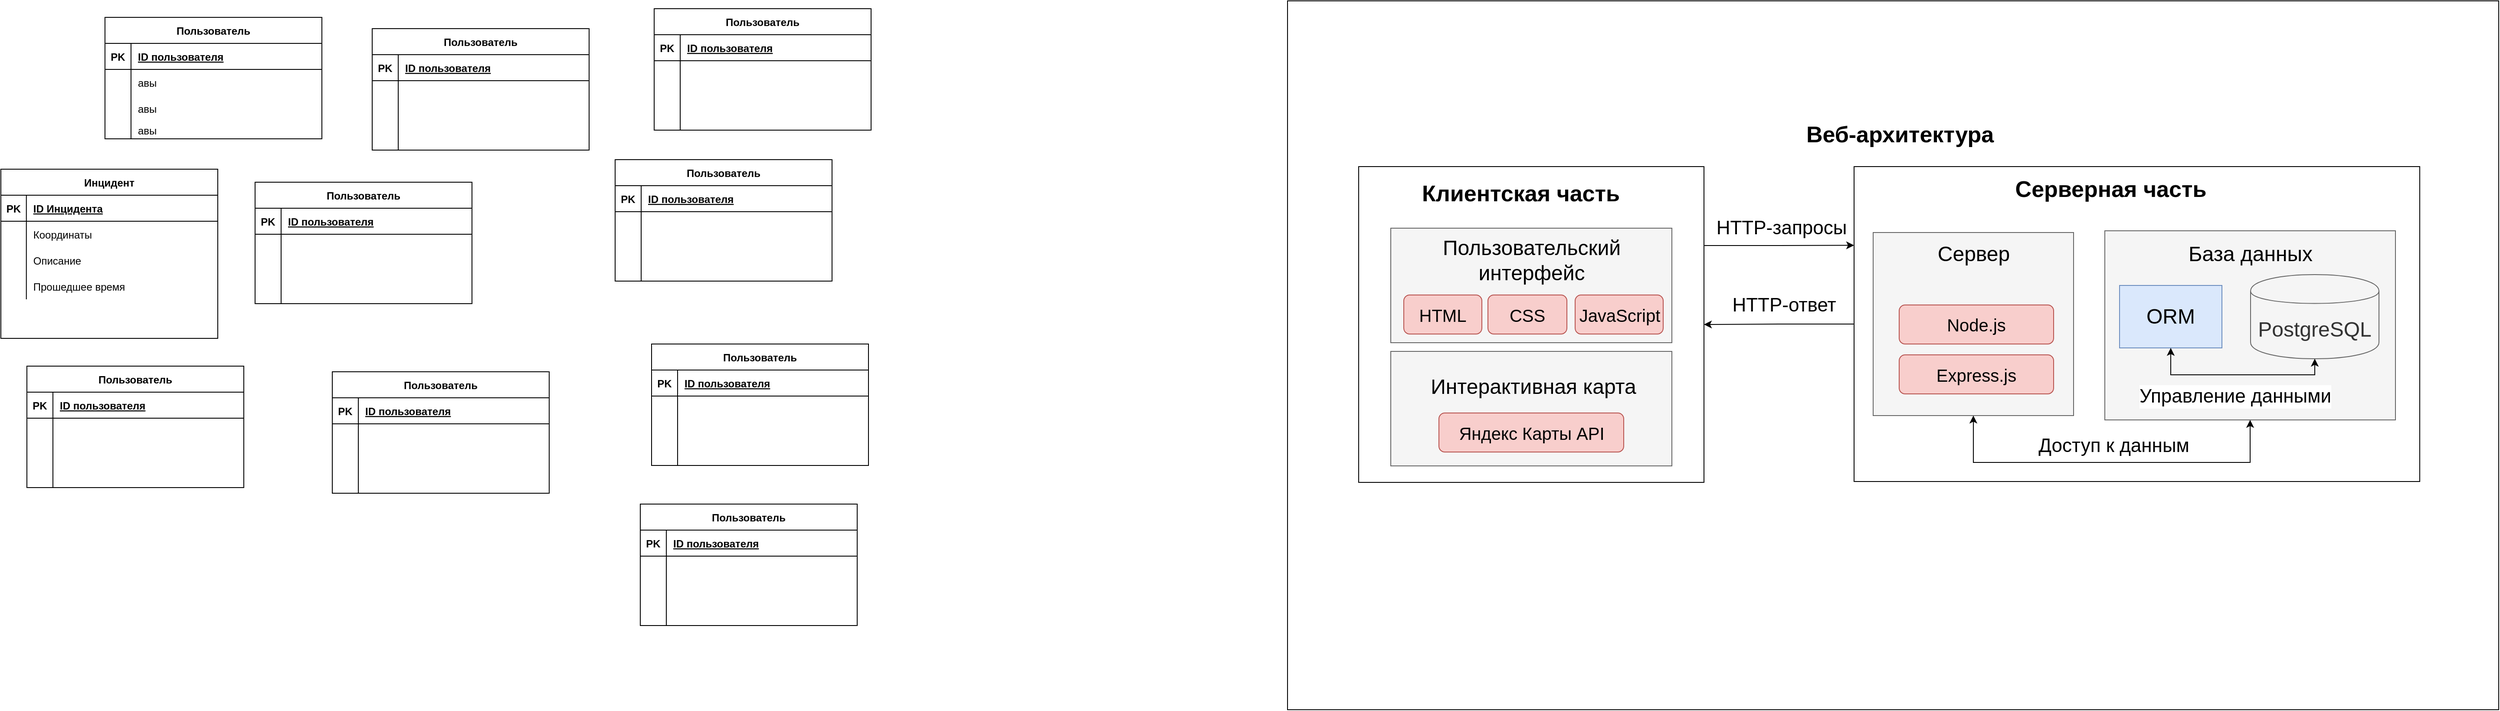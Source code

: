 <mxfile version="24.4.13" type="github">
  <diagram id="R2lEEEUBdFMjLlhIrx00" name="Page-1">
    <mxGraphModel dx="2047" dy="1102" grid="0" gridSize="10" guides="1" tooltips="1" connect="1" arrows="1" fold="1" page="0" pageScale="1" pageWidth="850" pageHeight="1100" math="0" shadow="0" extFonts="Permanent Marker^https://fonts.googleapis.com/css?family=Permanent+Marker">
      <root>
        <mxCell id="0" />
        <mxCell id="1" parent="0" />
        <mxCell id="alP96kUYFZO8rDHajEaq-7" value="" style="rounded=0;whiteSpace=wrap;html=1;" parent="1" vertex="1">
          <mxGeometry x="872" y="-54" width="1396" height="817" as="geometry" />
        </mxCell>
        <mxCell id="C-vyLk0tnHw3VtMMgP7b-23" value="Инцидент" style="shape=table;startSize=30;container=1;collapsible=1;childLayout=tableLayout;fixedRows=1;rowLines=0;fontStyle=1;align=center;resizeLast=1;" parent="1" vertex="1">
          <mxGeometry x="-611" y="140" width="250" height="195" as="geometry" />
        </mxCell>
        <mxCell id="C-vyLk0tnHw3VtMMgP7b-24" value="" style="shape=partialRectangle;collapsible=0;dropTarget=0;pointerEvents=0;fillColor=none;points=[[0,0.5],[1,0.5]];portConstraint=eastwest;top=0;left=0;right=0;bottom=1;" parent="C-vyLk0tnHw3VtMMgP7b-23" vertex="1">
          <mxGeometry y="30" width="250" height="30" as="geometry" />
        </mxCell>
        <mxCell id="C-vyLk0tnHw3VtMMgP7b-25" value="PK" style="shape=partialRectangle;overflow=hidden;connectable=0;fillColor=none;top=0;left=0;bottom=0;right=0;fontStyle=1;" parent="C-vyLk0tnHw3VtMMgP7b-24" vertex="1">
          <mxGeometry width="29.391" height="30" as="geometry">
            <mxRectangle width="29.391" height="30" as="alternateBounds" />
          </mxGeometry>
        </mxCell>
        <mxCell id="C-vyLk0tnHw3VtMMgP7b-26" value="ID Инцидента" style="shape=partialRectangle;overflow=hidden;connectable=0;fillColor=none;top=0;left=0;bottom=0;right=0;align=left;spacingLeft=6;fontStyle=5;" parent="C-vyLk0tnHw3VtMMgP7b-24" vertex="1">
          <mxGeometry x="29.391" width="220.609" height="30" as="geometry">
            <mxRectangle width="220.609" height="30" as="alternateBounds" />
          </mxGeometry>
        </mxCell>
        <mxCell id="C-vyLk0tnHw3VtMMgP7b-27" value="" style="shape=partialRectangle;collapsible=0;dropTarget=0;pointerEvents=0;fillColor=none;points=[[0,0.5],[1,0.5]];portConstraint=eastwest;top=0;left=0;right=0;bottom=0;" parent="C-vyLk0tnHw3VtMMgP7b-23" vertex="1">
          <mxGeometry y="60" width="250" height="30" as="geometry" />
        </mxCell>
        <mxCell id="C-vyLk0tnHw3VtMMgP7b-28" value="" style="shape=partialRectangle;overflow=hidden;connectable=0;fillColor=none;top=0;left=0;bottom=0;right=0;" parent="C-vyLk0tnHw3VtMMgP7b-27" vertex="1">
          <mxGeometry width="29.391" height="30" as="geometry">
            <mxRectangle width="29.391" height="30" as="alternateBounds" />
          </mxGeometry>
        </mxCell>
        <mxCell id="C-vyLk0tnHw3VtMMgP7b-29" value="Координаты" style="shape=partialRectangle;overflow=hidden;connectable=0;fillColor=none;top=0;left=0;bottom=0;right=0;align=left;spacingLeft=6;" parent="C-vyLk0tnHw3VtMMgP7b-27" vertex="1">
          <mxGeometry x="29.391" width="220.609" height="30" as="geometry">
            <mxRectangle width="220.609" height="30" as="alternateBounds" />
          </mxGeometry>
        </mxCell>
        <mxCell id="3NMLfeWgllVrvbRj8YYS-1" value="" style="shape=partialRectangle;collapsible=0;dropTarget=0;pointerEvents=0;fillColor=none;points=[[0,0.5],[1,0.5]];portConstraint=eastwest;top=0;left=0;right=0;bottom=0;" parent="C-vyLk0tnHw3VtMMgP7b-23" vertex="1">
          <mxGeometry y="90" width="250" height="30" as="geometry" />
        </mxCell>
        <mxCell id="3NMLfeWgllVrvbRj8YYS-2" value="" style="shape=partialRectangle;overflow=hidden;connectable=0;fillColor=none;top=0;left=0;bottom=0;right=0;" parent="3NMLfeWgllVrvbRj8YYS-1" vertex="1">
          <mxGeometry width="29.391" height="30" as="geometry">
            <mxRectangle width="29.391" height="30" as="alternateBounds" />
          </mxGeometry>
        </mxCell>
        <mxCell id="3NMLfeWgllVrvbRj8YYS-3" value="Описание" style="shape=partialRectangle;overflow=hidden;connectable=0;fillColor=none;top=0;left=0;bottom=0;right=0;align=left;spacingLeft=6;" parent="3NMLfeWgllVrvbRj8YYS-1" vertex="1">
          <mxGeometry x="29.391" width="220.609" height="30" as="geometry">
            <mxRectangle width="220.609" height="30" as="alternateBounds" />
          </mxGeometry>
        </mxCell>
        <mxCell id="3NMLfeWgllVrvbRj8YYS-4" value="" style="shape=partialRectangle;collapsible=0;dropTarget=0;pointerEvents=0;fillColor=none;points=[[0,0.5],[1,0.5]];portConstraint=eastwest;top=0;left=0;right=0;bottom=0;" parent="C-vyLk0tnHw3VtMMgP7b-23" vertex="1">
          <mxGeometry y="120" width="250" height="30" as="geometry" />
        </mxCell>
        <mxCell id="3NMLfeWgllVrvbRj8YYS-5" value="" style="shape=partialRectangle;overflow=hidden;connectable=0;fillColor=none;top=0;left=0;bottom=0;right=0;" parent="3NMLfeWgllVrvbRj8YYS-4" vertex="1">
          <mxGeometry width="29.391" height="30" as="geometry">
            <mxRectangle width="29.391" height="30" as="alternateBounds" />
          </mxGeometry>
        </mxCell>
        <mxCell id="3NMLfeWgllVrvbRj8YYS-6" value="Прошедшее время" style="shape=partialRectangle;overflow=hidden;connectable=0;fillColor=none;top=0;left=0;bottom=0;right=0;align=left;spacingLeft=6;" parent="3NMLfeWgllVrvbRj8YYS-4" vertex="1">
          <mxGeometry x="29.391" width="220.609" height="30" as="geometry">
            <mxRectangle width="220.609" height="30" as="alternateBounds" />
          </mxGeometry>
        </mxCell>
        <mxCell id="3NMLfeWgllVrvbRj8YYS-7" value="Пользователь" style="shape=table;startSize=30;container=1;collapsible=1;childLayout=tableLayout;fixedRows=1;rowLines=0;fontStyle=1;align=center;resizeLast=1;" parent="1" vertex="1">
          <mxGeometry x="-318" y="155" width="250" height="140" as="geometry">
            <mxRectangle x="-318" y="155" width="113" height="30" as="alternateBounds" />
          </mxGeometry>
        </mxCell>
        <mxCell id="3NMLfeWgllVrvbRj8YYS-8" value="" style="shape=partialRectangle;collapsible=0;dropTarget=0;pointerEvents=0;fillColor=none;points=[[0,0.5],[1,0.5]];portConstraint=eastwest;top=0;left=0;right=0;bottom=1;" parent="3NMLfeWgllVrvbRj8YYS-7" vertex="1">
          <mxGeometry y="30" width="250" height="30" as="geometry" />
        </mxCell>
        <mxCell id="3NMLfeWgllVrvbRj8YYS-9" value="PK" style="shape=partialRectangle;overflow=hidden;connectable=0;fillColor=none;top=0;left=0;bottom=0;right=0;fontStyle=1;" parent="3NMLfeWgllVrvbRj8YYS-8" vertex="1">
          <mxGeometry width="30" height="30" as="geometry">
            <mxRectangle width="30" height="30" as="alternateBounds" />
          </mxGeometry>
        </mxCell>
        <mxCell id="3NMLfeWgllVrvbRj8YYS-10" value="ID пользователя" style="shape=partialRectangle;overflow=hidden;connectable=0;fillColor=none;top=0;left=0;bottom=0;right=0;align=left;spacingLeft=6;fontStyle=5;" parent="3NMLfeWgllVrvbRj8YYS-8" vertex="1">
          <mxGeometry x="30" width="220" height="30" as="geometry">
            <mxRectangle width="220" height="30" as="alternateBounds" />
          </mxGeometry>
        </mxCell>
        <mxCell id="3NMLfeWgllVrvbRj8YYS-11" value="" style="shape=partialRectangle;collapsible=0;dropTarget=0;pointerEvents=0;fillColor=none;points=[[0,0.5],[1,0.5]];portConstraint=eastwest;top=0;left=0;right=0;bottom=0;" parent="3NMLfeWgllVrvbRj8YYS-7" vertex="1">
          <mxGeometry y="60" width="250" height="30" as="geometry" />
        </mxCell>
        <mxCell id="3NMLfeWgllVrvbRj8YYS-12" value="" style="shape=partialRectangle;overflow=hidden;connectable=0;fillColor=none;top=0;left=0;bottom=0;right=0;" parent="3NMLfeWgllVrvbRj8YYS-11" vertex="1">
          <mxGeometry width="30" height="30" as="geometry">
            <mxRectangle width="30" height="30" as="alternateBounds" />
          </mxGeometry>
        </mxCell>
        <mxCell id="3NMLfeWgllVrvbRj8YYS-13" value="" style="shape=partialRectangle;overflow=hidden;connectable=0;fillColor=none;top=0;left=0;bottom=0;right=0;align=left;spacingLeft=6;" parent="3NMLfeWgllVrvbRj8YYS-11" vertex="1">
          <mxGeometry x="30" width="220" height="30" as="geometry">
            <mxRectangle width="220" height="30" as="alternateBounds" />
          </mxGeometry>
        </mxCell>
        <mxCell id="3NMLfeWgllVrvbRj8YYS-14" value="" style="shape=partialRectangle;collapsible=0;dropTarget=0;pointerEvents=0;fillColor=none;points=[[0,0.5],[1,0.5]];portConstraint=eastwest;top=0;left=0;right=0;bottom=0;" parent="3NMLfeWgllVrvbRj8YYS-7" vertex="1">
          <mxGeometry y="90" width="250" height="30" as="geometry" />
        </mxCell>
        <mxCell id="3NMLfeWgllVrvbRj8YYS-15" value="" style="shape=partialRectangle;overflow=hidden;connectable=0;fillColor=none;top=0;left=0;bottom=0;right=0;" parent="3NMLfeWgllVrvbRj8YYS-14" vertex="1">
          <mxGeometry width="30" height="30" as="geometry">
            <mxRectangle width="30" height="30" as="alternateBounds" />
          </mxGeometry>
        </mxCell>
        <mxCell id="3NMLfeWgllVrvbRj8YYS-16" value="" style="shape=partialRectangle;overflow=hidden;connectable=0;fillColor=none;top=0;left=0;bottom=0;right=0;align=left;spacingLeft=6;" parent="3NMLfeWgllVrvbRj8YYS-14" vertex="1">
          <mxGeometry x="30" width="220" height="30" as="geometry">
            <mxRectangle width="220" height="30" as="alternateBounds" />
          </mxGeometry>
        </mxCell>
        <mxCell id="3NMLfeWgllVrvbRj8YYS-17" value="" style="shape=partialRectangle;collapsible=0;dropTarget=0;pointerEvents=0;fillColor=none;points=[[0,0.5],[1,0.5]];portConstraint=eastwest;top=0;left=0;right=0;bottom=0;" parent="3NMLfeWgllVrvbRj8YYS-7" vertex="1">
          <mxGeometry y="120" width="250" height="20" as="geometry" />
        </mxCell>
        <mxCell id="3NMLfeWgllVrvbRj8YYS-18" value="" style="shape=partialRectangle;overflow=hidden;connectable=0;fillColor=none;top=0;left=0;bottom=0;right=0;" parent="3NMLfeWgllVrvbRj8YYS-17" vertex="1">
          <mxGeometry width="30" height="20" as="geometry">
            <mxRectangle width="30" height="20" as="alternateBounds" />
          </mxGeometry>
        </mxCell>
        <mxCell id="3NMLfeWgllVrvbRj8YYS-19" value="" style="shape=partialRectangle;overflow=hidden;connectable=0;fillColor=none;top=0;left=0;bottom=0;right=0;align=left;spacingLeft=6;" parent="3NMLfeWgllVrvbRj8YYS-17" vertex="1">
          <mxGeometry x="30" width="220" height="20" as="geometry">
            <mxRectangle width="220" height="20" as="alternateBounds" />
          </mxGeometry>
        </mxCell>
        <mxCell id="alP96kUYFZO8rDHajEaq-1" value="" style="rounded=0;whiteSpace=wrap;html=1;" parent="1" vertex="1">
          <mxGeometry x="954" y="137" width="398" height="364" as="geometry" />
        </mxCell>
        <mxCell id="alP96kUYFZO8rDHajEaq-3" value="&lt;font style=&quot;font-size: 26px;&quot;&gt;&lt;b&gt;Клиентская часть&lt;/b&gt;&lt;/font&gt;" style="text;strokeColor=none;align=center;fillColor=none;html=1;verticalAlign=middle;whiteSpace=wrap;rounded=0;" parent="1" vertex="1">
          <mxGeometry x="957" y="148" width="368" height="39" as="geometry" />
        </mxCell>
        <mxCell id="alP96kUYFZO8rDHajEaq-4" value="" style="rounded=0;whiteSpace=wrap;html=1;" parent="1" vertex="1">
          <mxGeometry x="1525" y="137" width="652" height="363" as="geometry" />
        </mxCell>
        <mxCell id="alP96kUYFZO8rDHajEaq-5" value="&lt;font style=&quot;font-size: 26px;&quot;&gt;&lt;b&gt;Серверная часть&lt;/b&gt;&lt;/font&gt;" style="text;strokeColor=none;align=center;fillColor=none;html=1;verticalAlign=middle;whiteSpace=wrap;rounded=0;" parent="1" vertex="1">
          <mxGeometry x="1686.5" y="145" width="268" height="36" as="geometry" />
        </mxCell>
        <mxCell id="alP96kUYFZO8rDHajEaq-6" style="edgeStyle=orthogonalEdgeStyle;rounded=0;orthogonalLoop=1;jettySize=auto;html=1;exitX=0.5;exitY=1;exitDx=0;exitDy=0;" parent="1" source="alP96kUYFZO8rDHajEaq-5" target="alP96kUYFZO8rDHajEaq-5" edge="1">
          <mxGeometry relative="1" as="geometry" />
        </mxCell>
        <mxCell id="alP96kUYFZO8rDHajEaq-9" value="&lt;font style=&quot;font-size: 26px;&quot;&gt;&lt;b&gt;Веб-архитектура&lt;/b&gt;&lt;/font&gt;" style="text;strokeColor=none;align=center;fillColor=none;html=1;verticalAlign=middle;whiteSpace=wrap;rounded=0;" parent="1" vertex="1">
          <mxGeometry x="1436" y="85" width="284" height="30" as="geometry" />
        </mxCell>
        <mxCell id="alP96kUYFZO8rDHajEaq-10" value="" style="rounded=0;whiteSpace=wrap;html=1;fillColor=#f5f5f5;fontColor=#333333;strokeColor=#666666;" parent="1" vertex="1">
          <mxGeometry x="1547" y="213" width="231" height="211" as="geometry" />
        </mxCell>
        <mxCell id="alP96kUYFZO8rDHajEaq-14" value="" style="rounded=0;whiteSpace=wrap;html=1;fillColor=#f5f5f5;fontColor=#333333;strokeColor=#666666;" parent="1" vertex="1">
          <mxGeometry x="991" y="208" width="324" height="132" as="geometry" />
        </mxCell>
        <mxCell id="alP96kUYFZO8rDHajEaq-15" value="&lt;span style=&quot;font-size: 24px;&quot;&gt;Пользовательский интерфейс&lt;/span&gt;" style="text;strokeColor=none;align=center;fillColor=none;html=1;verticalAlign=middle;whiteSpace=wrap;rounded=0;" parent="1" vertex="1">
          <mxGeometry x="1011.5" y="215" width="283" height="59" as="geometry" />
        </mxCell>
        <mxCell id="alP96kUYFZO8rDHajEaq-20" value="" style="rounded=0;whiteSpace=wrap;html=1;fillColor=#f5f5f5;fontColor=#333333;strokeColor=#666666;" parent="1" vertex="1">
          <mxGeometry x="991" y="350" width="324" height="132" as="geometry" />
        </mxCell>
        <mxCell id="alP96kUYFZO8rDHajEaq-22" value="&lt;span style=&quot;font-size: 24px;&quot;&gt;Интерактивная карта&lt;/span&gt;" style="text;strokeColor=none;align=center;fillColor=none;html=1;verticalAlign=middle;whiteSpace=wrap;rounded=0;" parent="1" vertex="1">
          <mxGeometry x="1014" y="354" width="283" height="74" as="geometry" />
        </mxCell>
        <mxCell id="alP96kUYFZO8rDHajEaq-23" value="&lt;font style=&quot;font-size: 20px;&quot;&gt;HTML&lt;/font&gt;" style="rounded=1;whiteSpace=wrap;html=1;fillColor=#f8cecc;strokeColor=#b85450;" parent="1" vertex="1">
          <mxGeometry x="1006" y="285" width="90" height="45" as="geometry" />
        </mxCell>
        <mxCell id="alP96kUYFZO8rDHajEaq-24" value="&lt;font style=&quot;font-size: 20px;&quot;&gt;CSS&lt;/font&gt;" style="rounded=1;whiteSpace=wrap;html=1;fillColor=#f8cecc;strokeColor=#b85450;" parent="1" vertex="1">
          <mxGeometry x="1103" y="285" width="91" height="45" as="geometry" />
        </mxCell>
        <mxCell id="alP96kUYFZO8rDHajEaq-25" value="&lt;font style=&quot;font-size: 20px;&quot;&gt;JavaScript&lt;/font&gt;" style="rounded=1;whiteSpace=wrap;html=1;fillColor=#f8cecc;strokeColor=#b85450;" parent="1" vertex="1">
          <mxGeometry x="1203.5" y="285" width="101.5" height="45" as="geometry" />
        </mxCell>
        <mxCell id="alP96kUYFZO8rDHajEaq-26" value="&lt;span style=&quot;font-size: 20px;&quot;&gt;Яндекс Карты API&lt;/span&gt;" style="rounded=1;whiteSpace=wrap;html=1;fillColor=#f8cecc;strokeColor=#b85450;" parent="1" vertex="1">
          <mxGeometry x="1046.5" y="421" width="213" height="45" as="geometry" />
        </mxCell>
        <mxCell id="alP96kUYFZO8rDHajEaq-27" value="&lt;span style=&quot;font-size: 24px;&quot;&gt;Сервер&lt;/span&gt;" style="text;strokeColor=none;align=center;fillColor=none;html=1;verticalAlign=middle;whiteSpace=wrap;rounded=0;" parent="1" vertex="1">
          <mxGeometry x="1560.5" y="213" width="204" height="49" as="geometry" />
        </mxCell>
        <mxCell id="alP96kUYFZO8rDHajEaq-29" value="&lt;font style=&quot;font-size: 20px;&quot;&gt;Express.js&lt;/font&gt;" style="rounded=1;whiteSpace=wrap;html=1;fillColor=#f8cecc;strokeColor=#b85450;" parent="1" vertex="1">
          <mxGeometry x="1577" y="354" width="178" height="45" as="geometry" />
        </mxCell>
        <mxCell id="alP96kUYFZO8rDHajEaq-33" value="" style="rounded=0;whiteSpace=wrap;html=1;fillColor=#f5f5f5;fontColor=#333333;strokeColor=#666666;" parent="1" vertex="1">
          <mxGeometry x="1814" y="211" width="335" height="218" as="geometry" />
        </mxCell>
        <mxCell id="alP96kUYFZO8rDHajEaq-28" value="&lt;font style=&quot;font-size: 24px;&quot;&gt;PostgreSQL&lt;/font&gt;" style="shape=cylinder;whiteSpace=wrap;html=1;boundedLbl=1;backgroundOutline=1;fillColor=#f5f5f5;fontColor=#333333;strokeColor=#666666;" parent="1" vertex="1">
          <mxGeometry x="1982" y="261.5" width="148" height="97" as="geometry" />
        </mxCell>
        <mxCell id="alP96kUYFZO8rDHajEaq-32" value="&lt;font style=&quot;font-size: 24px;&quot;&gt;ORM&lt;/font&gt;" style="rounded=0;whiteSpace=wrap;html=1;fillColor=#dae8fc;strokeColor=#6c8ebf;" parent="1" vertex="1">
          <mxGeometry x="1831" y="274" width="118" height="72" as="geometry" />
        </mxCell>
        <mxCell id="alP96kUYFZO8rDHajEaq-34" value="&lt;span style=&quot;font-size: 24px;&quot;&gt;База данных&lt;/span&gt;" style="text;strokeColor=none;align=center;fillColor=none;html=1;verticalAlign=middle;whiteSpace=wrap;rounded=0;" parent="1" vertex="1">
          <mxGeometry x="1879.5" y="208" width="204" height="59" as="geometry" />
        </mxCell>
        <mxCell id="alP96kUYFZO8rDHajEaq-35" value="&lt;span style=&quot;font-size: 20px;&quot;&gt;Node.js&lt;/span&gt;" style="rounded=1;whiteSpace=wrap;html=1;fillColor=#f8cecc;strokeColor=#b85450;" parent="1" vertex="1">
          <mxGeometry x="1577" y="296.5" width="178" height="45" as="geometry" />
        </mxCell>
        <mxCell id="alP96kUYFZO8rDHajEaq-36" value="" style="endArrow=classic;startArrow=none;html=1;rounded=0;exitX=1;exitY=0.25;exitDx=0;exitDy=0;entryX=0;entryY=0.25;entryDx=0;entryDy=0;edgeStyle=orthogonalEdgeStyle;startFill=0;" parent="1" source="alP96kUYFZO8rDHajEaq-1" target="alP96kUYFZO8rDHajEaq-4" edge="1">
          <mxGeometry width="50" height="50" relative="1" as="geometry">
            <mxPoint x="1730" y="478" as="sourcePoint" />
            <mxPoint x="1780" y="428" as="targetPoint" />
          </mxGeometry>
        </mxCell>
        <mxCell id="alP96kUYFZO8rDHajEaq-37" value="&lt;font style=&quot;font-size: 22px;&quot;&gt;HTTP-запросы&lt;/font&gt;" style="edgeLabel;html=1;align=center;verticalAlign=middle;resizable=0;points=[];" parent="alP96kUYFZO8rDHajEaq-36" vertex="1" connectable="0">
          <mxGeometry x="0.102" y="-2" relative="1" as="geometry">
            <mxPoint x="-7" y="-22" as="offset" />
          </mxGeometry>
        </mxCell>
        <mxCell id="alP96kUYFZO8rDHajEaq-38" value="" style="endArrow=classic;startArrow=classic;html=1;rounded=0;exitX=0.5;exitY=1;exitDx=0;exitDy=0;entryX=0.5;entryY=1;entryDx=0;entryDy=0;edgeStyle=orthogonalEdgeStyle;" parent="1" source="alP96kUYFZO8rDHajEaq-10" target="alP96kUYFZO8rDHajEaq-33" edge="1">
          <mxGeometry width="50" height="50" relative="1" as="geometry">
            <mxPoint x="1713" y="471" as="sourcePoint" />
            <mxPoint x="1886" y="471" as="targetPoint" />
            <Array as="points">
              <mxPoint x="1662" y="478" />
              <mxPoint x="1982" y="478" />
            </Array>
          </mxGeometry>
        </mxCell>
        <mxCell id="alP96kUYFZO8rDHajEaq-39" value="&lt;span style=&quot;font-size: 22px;&quot;&gt;Доступ к данным&lt;/span&gt;" style="edgeLabel;html=1;align=center;verticalAlign=middle;resizable=0;points=[];" parent="alP96kUYFZO8rDHajEaq-38" vertex="1" connectable="0">
          <mxGeometry x="0.102" y="-2" relative="1" as="geometry">
            <mxPoint x="-17" y="-21" as="offset" />
          </mxGeometry>
        </mxCell>
        <mxCell id="alP96kUYFZO8rDHajEaq-40" value="" style="endArrow=classic;startArrow=classic;html=1;rounded=0;exitX=0.5;exitY=1;exitDx=0;exitDy=0;entryX=0.5;entryY=1;entryDx=0;entryDy=0;edgeStyle=orthogonalEdgeStyle;" parent="1" source="alP96kUYFZO8rDHajEaq-32" target="alP96kUYFZO8rDHajEaq-28" edge="1">
          <mxGeometry width="50" height="50" relative="1" as="geometry">
            <mxPoint x="1856" y="374" as="sourcePoint" />
            <mxPoint x="2175" y="379" as="targetPoint" />
            <Array as="points">
              <mxPoint x="1890" y="377" />
              <mxPoint x="2056" y="377" />
            </Array>
          </mxGeometry>
        </mxCell>
        <mxCell id="alP96kUYFZO8rDHajEaq-41" value="&lt;span style=&quot;font-size: 22px;&quot;&gt;Управление данными&lt;/span&gt;" style="edgeLabel;html=1;align=center;verticalAlign=middle;resizable=0;points=[];" parent="alP96kUYFZO8rDHajEaq-40" vertex="1" connectable="0">
          <mxGeometry x="0.102" y="-2" relative="1" as="geometry">
            <mxPoint x="-14" y="23" as="offset" />
          </mxGeometry>
        </mxCell>
        <mxCell id="alP96kUYFZO8rDHajEaq-42" value="" style="endArrow=classic;startArrow=none;html=1;rounded=0;exitX=0;exitY=0.5;exitDx=0;exitDy=0;entryX=1;entryY=0.5;entryDx=0;entryDy=0;edgeStyle=orthogonalEdgeStyle;startFill=0;" parent="1" source="alP96kUYFZO8rDHajEaq-4" target="alP96kUYFZO8rDHajEaq-1" edge="1">
          <mxGeometry width="50" height="50" relative="1" as="geometry">
            <mxPoint x="1436" y="306.79" as="sourcePoint" />
            <mxPoint x="1609" y="306.79" as="targetPoint" />
          </mxGeometry>
        </mxCell>
        <mxCell id="alP96kUYFZO8rDHajEaq-43" value="&lt;font style=&quot;font-size: 22px;&quot;&gt;HTTP-ответ&lt;/font&gt;" style="edgeLabel;html=1;align=center;verticalAlign=middle;resizable=0;points=[];" parent="alP96kUYFZO8rDHajEaq-42" vertex="1" connectable="0">
          <mxGeometry x="0.102" y="-2" relative="1" as="geometry">
            <mxPoint x="14" y="-20" as="offset" />
          </mxGeometry>
        </mxCell>
        <mxCell id="Bs1vA-uxQ35dqyC47Zw_-1" value="Пользователь" style="shape=table;startSize=30;container=1;collapsible=1;childLayout=tableLayout;fixedRows=1;rowLines=0;fontStyle=1;align=center;resizeLast=1;" vertex="1" parent="1">
          <mxGeometry x="-581" y="367" width="250" height="140" as="geometry">
            <mxRectangle x="-318" y="155" width="113" height="30" as="alternateBounds" />
          </mxGeometry>
        </mxCell>
        <mxCell id="Bs1vA-uxQ35dqyC47Zw_-2" value="" style="shape=partialRectangle;collapsible=0;dropTarget=0;pointerEvents=0;fillColor=none;points=[[0,0.5],[1,0.5]];portConstraint=eastwest;top=0;left=0;right=0;bottom=1;" vertex="1" parent="Bs1vA-uxQ35dqyC47Zw_-1">
          <mxGeometry y="30" width="250" height="30" as="geometry" />
        </mxCell>
        <mxCell id="Bs1vA-uxQ35dqyC47Zw_-3" value="PK" style="shape=partialRectangle;overflow=hidden;connectable=0;fillColor=none;top=0;left=0;bottom=0;right=0;fontStyle=1;" vertex="1" parent="Bs1vA-uxQ35dqyC47Zw_-2">
          <mxGeometry width="30" height="30" as="geometry">
            <mxRectangle width="30" height="30" as="alternateBounds" />
          </mxGeometry>
        </mxCell>
        <mxCell id="Bs1vA-uxQ35dqyC47Zw_-4" value="ID пользователя" style="shape=partialRectangle;overflow=hidden;connectable=0;fillColor=none;top=0;left=0;bottom=0;right=0;align=left;spacingLeft=6;fontStyle=5;" vertex="1" parent="Bs1vA-uxQ35dqyC47Zw_-2">
          <mxGeometry x="30" width="220" height="30" as="geometry">
            <mxRectangle width="220" height="30" as="alternateBounds" />
          </mxGeometry>
        </mxCell>
        <mxCell id="Bs1vA-uxQ35dqyC47Zw_-5" value="" style="shape=partialRectangle;collapsible=0;dropTarget=0;pointerEvents=0;fillColor=none;points=[[0,0.5],[1,0.5]];portConstraint=eastwest;top=0;left=0;right=0;bottom=0;" vertex="1" parent="Bs1vA-uxQ35dqyC47Zw_-1">
          <mxGeometry y="60" width="250" height="30" as="geometry" />
        </mxCell>
        <mxCell id="Bs1vA-uxQ35dqyC47Zw_-6" value="" style="shape=partialRectangle;overflow=hidden;connectable=0;fillColor=none;top=0;left=0;bottom=0;right=0;" vertex="1" parent="Bs1vA-uxQ35dqyC47Zw_-5">
          <mxGeometry width="30" height="30" as="geometry">
            <mxRectangle width="30" height="30" as="alternateBounds" />
          </mxGeometry>
        </mxCell>
        <mxCell id="Bs1vA-uxQ35dqyC47Zw_-7" value="" style="shape=partialRectangle;overflow=hidden;connectable=0;fillColor=none;top=0;left=0;bottom=0;right=0;align=left;spacingLeft=6;" vertex="1" parent="Bs1vA-uxQ35dqyC47Zw_-5">
          <mxGeometry x="30" width="220" height="30" as="geometry">
            <mxRectangle width="220" height="30" as="alternateBounds" />
          </mxGeometry>
        </mxCell>
        <mxCell id="Bs1vA-uxQ35dqyC47Zw_-8" value="" style="shape=partialRectangle;collapsible=0;dropTarget=0;pointerEvents=0;fillColor=none;points=[[0,0.5],[1,0.5]];portConstraint=eastwest;top=0;left=0;right=0;bottom=0;" vertex="1" parent="Bs1vA-uxQ35dqyC47Zw_-1">
          <mxGeometry y="90" width="250" height="30" as="geometry" />
        </mxCell>
        <mxCell id="Bs1vA-uxQ35dqyC47Zw_-9" value="" style="shape=partialRectangle;overflow=hidden;connectable=0;fillColor=none;top=0;left=0;bottom=0;right=0;" vertex="1" parent="Bs1vA-uxQ35dqyC47Zw_-8">
          <mxGeometry width="30" height="30" as="geometry">
            <mxRectangle width="30" height="30" as="alternateBounds" />
          </mxGeometry>
        </mxCell>
        <mxCell id="Bs1vA-uxQ35dqyC47Zw_-10" value="" style="shape=partialRectangle;overflow=hidden;connectable=0;fillColor=none;top=0;left=0;bottom=0;right=0;align=left;spacingLeft=6;" vertex="1" parent="Bs1vA-uxQ35dqyC47Zw_-8">
          <mxGeometry x="30" width="220" height="30" as="geometry">
            <mxRectangle width="220" height="30" as="alternateBounds" />
          </mxGeometry>
        </mxCell>
        <mxCell id="Bs1vA-uxQ35dqyC47Zw_-11" value="" style="shape=partialRectangle;collapsible=0;dropTarget=0;pointerEvents=0;fillColor=none;points=[[0,0.5],[1,0.5]];portConstraint=eastwest;top=0;left=0;right=0;bottom=0;" vertex="1" parent="Bs1vA-uxQ35dqyC47Zw_-1">
          <mxGeometry y="120" width="250" height="20" as="geometry" />
        </mxCell>
        <mxCell id="Bs1vA-uxQ35dqyC47Zw_-12" value="" style="shape=partialRectangle;overflow=hidden;connectable=0;fillColor=none;top=0;left=0;bottom=0;right=0;" vertex="1" parent="Bs1vA-uxQ35dqyC47Zw_-11">
          <mxGeometry width="30" height="20" as="geometry">
            <mxRectangle width="30" height="20" as="alternateBounds" />
          </mxGeometry>
        </mxCell>
        <mxCell id="Bs1vA-uxQ35dqyC47Zw_-13" value="" style="shape=partialRectangle;overflow=hidden;connectable=0;fillColor=none;top=0;left=0;bottom=0;right=0;align=left;spacingLeft=6;" vertex="1" parent="Bs1vA-uxQ35dqyC47Zw_-11">
          <mxGeometry x="30" width="220" height="20" as="geometry">
            <mxRectangle width="220" height="20" as="alternateBounds" />
          </mxGeometry>
        </mxCell>
        <mxCell id="Bs1vA-uxQ35dqyC47Zw_-14" value="Пользователь" style="shape=table;startSize=30;container=1;collapsible=1;childLayout=tableLayout;fixedRows=1;rowLines=0;fontStyle=1;align=center;resizeLast=1;" vertex="1" parent="1">
          <mxGeometry x="-229" y="373.5" width="250" height="140" as="geometry">
            <mxRectangle x="-318" y="155" width="113" height="30" as="alternateBounds" />
          </mxGeometry>
        </mxCell>
        <mxCell id="Bs1vA-uxQ35dqyC47Zw_-15" value="" style="shape=partialRectangle;collapsible=0;dropTarget=0;pointerEvents=0;fillColor=none;points=[[0,0.5],[1,0.5]];portConstraint=eastwest;top=0;left=0;right=0;bottom=1;" vertex="1" parent="Bs1vA-uxQ35dqyC47Zw_-14">
          <mxGeometry y="30" width="250" height="30" as="geometry" />
        </mxCell>
        <mxCell id="Bs1vA-uxQ35dqyC47Zw_-16" value="PK" style="shape=partialRectangle;overflow=hidden;connectable=0;fillColor=none;top=0;left=0;bottom=0;right=0;fontStyle=1;" vertex="1" parent="Bs1vA-uxQ35dqyC47Zw_-15">
          <mxGeometry width="30" height="30" as="geometry">
            <mxRectangle width="30" height="30" as="alternateBounds" />
          </mxGeometry>
        </mxCell>
        <mxCell id="Bs1vA-uxQ35dqyC47Zw_-17" value="ID пользователя" style="shape=partialRectangle;overflow=hidden;connectable=0;fillColor=none;top=0;left=0;bottom=0;right=0;align=left;spacingLeft=6;fontStyle=5;" vertex="1" parent="Bs1vA-uxQ35dqyC47Zw_-15">
          <mxGeometry x="30" width="220" height="30" as="geometry">
            <mxRectangle width="220" height="30" as="alternateBounds" />
          </mxGeometry>
        </mxCell>
        <mxCell id="Bs1vA-uxQ35dqyC47Zw_-18" value="" style="shape=partialRectangle;collapsible=0;dropTarget=0;pointerEvents=0;fillColor=none;points=[[0,0.5],[1,0.5]];portConstraint=eastwest;top=0;left=0;right=0;bottom=0;" vertex="1" parent="Bs1vA-uxQ35dqyC47Zw_-14">
          <mxGeometry y="60" width="250" height="30" as="geometry" />
        </mxCell>
        <mxCell id="Bs1vA-uxQ35dqyC47Zw_-19" value="" style="shape=partialRectangle;overflow=hidden;connectable=0;fillColor=none;top=0;left=0;bottom=0;right=0;" vertex="1" parent="Bs1vA-uxQ35dqyC47Zw_-18">
          <mxGeometry width="30" height="30" as="geometry">
            <mxRectangle width="30" height="30" as="alternateBounds" />
          </mxGeometry>
        </mxCell>
        <mxCell id="Bs1vA-uxQ35dqyC47Zw_-20" value="" style="shape=partialRectangle;overflow=hidden;connectable=0;fillColor=none;top=0;left=0;bottom=0;right=0;align=left;spacingLeft=6;" vertex="1" parent="Bs1vA-uxQ35dqyC47Zw_-18">
          <mxGeometry x="30" width="220" height="30" as="geometry">
            <mxRectangle width="220" height="30" as="alternateBounds" />
          </mxGeometry>
        </mxCell>
        <mxCell id="Bs1vA-uxQ35dqyC47Zw_-21" value="" style="shape=partialRectangle;collapsible=0;dropTarget=0;pointerEvents=0;fillColor=none;points=[[0,0.5],[1,0.5]];portConstraint=eastwest;top=0;left=0;right=0;bottom=0;" vertex="1" parent="Bs1vA-uxQ35dqyC47Zw_-14">
          <mxGeometry y="90" width="250" height="30" as="geometry" />
        </mxCell>
        <mxCell id="Bs1vA-uxQ35dqyC47Zw_-22" value="" style="shape=partialRectangle;overflow=hidden;connectable=0;fillColor=none;top=0;left=0;bottom=0;right=0;" vertex="1" parent="Bs1vA-uxQ35dqyC47Zw_-21">
          <mxGeometry width="30" height="30" as="geometry">
            <mxRectangle width="30" height="30" as="alternateBounds" />
          </mxGeometry>
        </mxCell>
        <mxCell id="Bs1vA-uxQ35dqyC47Zw_-23" value="" style="shape=partialRectangle;overflow=hidden;connectable=0;fillColor=none;top=0;left=0;bottom=0;right=0;align=left;spacingLeft=6;" vertex="1" parent="Bs1vA-uxQ35dqyC47Zw_-21">
          <mxGeometry x="30" width="220" height="30" as="geometry">
            <mxRectangle width="220" height="30" as="alternateBounds" />
          </mxGeometry>
        </mxCell>
        <mxCell id="Bs1vA-uxQ35dqyC47Zw_-24" value="" style="shape=partialRectangle;collapsible=0;dropTarget=0;pointerEvents=0;fillColor=none;points=[[0,0.5],[1,0.5]];portConstraint=eastwest;top=0;left=0;right=0;bottom=0;" vertex="1" parent="Bs1vA-uxQ35dqyC47Zw_-14">
          <mxGeometry y="120" width="250" height="20" as="geometry" />
        </mxCell>
        <mxCell id="Bs1vA-uxQ35dqyC47Zw_-25" value="" style="shape=partialRectangle;overflow=hidden;connectable=0;fillColor=none;top=0;left=0;bottom=0;right=0;" vertex="1" parent="Bs1vA-uxQ35dqyC47Zw_-24">
          <mxGeometry width="30" height="20" as="geometry">
            <mxRectangle width="30" height="20" as="alternateBounds" />
          </mxGeometry>
        </mxCell>
        <mxCell id="Bs1vA-uxQ35dqyC47Zw_-26" value="" style="shape=partialRectangle;overflow=hidden;connectable=0;fillColor=none;top=0;left=0;bottom=0;right=0;align=left;spacingLeft=6;" vertex="1" parent="Bs1vA-uxQ35dqyC47Zw_-24">
          <mxGeometry x="30" width="220" height="20" as="geometry">
            <mxRectangle width="220" height="20" as="alternateBounds" />
          </mxGeometry>
        </mxCell>
        <mxCell id="Bs1vA-uxQ35dqyC47Zw_-27" value="Пользователь" style="shape=table;startSize=30;container=1;collapsible=1;childLayout=tableLayout;fixedRows=1;rowLines=0;fontStyle=1;align=center;resizeLast=1;" vertex="1" parent="1">
          <mxGeometry x="97" y="129" width="250" height="140" as="geometry">
            <mxRectangle x="-318" y="155" width="113" height="30" as="alternateBounds" />
          </mxGeometry>
        </mxCell>
        <mxCell id="Bs1vA-uxQ35dqyC47Zw_-28" value="" style="shape=partialRectangle;collapsible=0;dropTarget=0;pointerEvents=0;fillColor=none;points=[[0,0.5],[1,0.5]];portConstraint=eastwest;top=0;left=0;right=0;bottom=1;" vertex="1" parent="Bs1vA-uxQ35dqyC47Zw_-27">
          <mxGeometry y="30" width="250" height="30" as="geometry" />
        </mxCell>
        <mxCell id="Bs1vA-uxQ35dqyC47Zw_-29" value="PK" style="shape=partialRectangle;overflow=hidden;connectable=0;fillColor=none;top=0;left=0;bottom=0;right=0;fontStyle=1;" vertex="1" parent="Bs1vA-uxQ35dqyC47Zw_-28">
          <mxGeometry width="30" height="30" as="geometry">
            <mxRectangle width="30" height="30" as="alternateBounds" />
          </mxGeometry>
        </mxCell>
        <mxCell id="Bs1vA-uxQ35dqyC47Zw_-30" value="ID пользователя" style="shape=partialRectangle;overflow=hidden;connectable=0;fillColor=none;top=0;left=0;bottom=0;right=0;align=left;spacingLeft=6;fontStyle=5;" vertex="1" parent="Bs1vA-uxQ35dqyC47Zw_-28">
          <mxGeometry x="30" width="220" height="30" as="geometry">
            <mxRectangle width="220" height="30" as="alternateBounds" />
          </mxGeometry>
        </mxCell>
        <mxCell id="Bs1vA-uxQ35dqyC47Zw_-31" value="" style="shape=partialRectangle;collapsible=0;dropTarget=0;pointerEvents=0;fillColor=none;points=[[0,0.5],[1,0.5]];portConstraint=eastwest;top=0;left=0;right=0;bottom=0;" vertex="1" parent="Bs1vA-uxQ35dqyC47Zw_-27">
          <mxGeometry y="60" width="250" height="30" as="geometry" />
        </mxCell>
        <mxCell id="Bs1vA-uxQ35dqyC47Zw_-32" value="" style="shape=partialRectangle;overflow=hidden;connectable=0;fillColor=none;top=0;left=0;bottom=0;right=0;" vertex="1" parent="Bs1vA-uxQ35dqyC47Zw_-31">
          <mxGeometry width="30" height="30" as="geometry">
            <mxRectangle width="30" height="30" as="alternateBounds" />
          </mxGeometry>
        </mxCell>
        <mxCell id="Bs1vA-uxQ35dqyC47Zw_-33" value="" style="shape=partialRectangle;overflow=hidden;connectable=0;fillColor=none;top=0;left=0;bottom=0;right=0;align=left;spacingLeft=6;" vertex="1" parent="Bs1vA-uxQ35dqyC47Zw_-31">
          <mxGeometry x="30" width="220" height="30" as="geometry">
            <mxRectangle width="220" height="30" as="alternateBounds" />
          </mxGeometry>
        </mxCell>
        <mxCell id="Bs1vA-uxQ35dqyC47Zw_-34" value="" style="shape=partialRectangle;collapsible=0;dropTarget=0;pointerEvents=0;fillColor=none;points=[[0,0.5],[1,0.5]];portConstraint=eastwest;top=0;left=0;right=0;bottom=0;" vertex="1" parent="Bs1vA-uxQ35dqyC47Zw_-27">
          <mxGeometry y="90" width="250" height="30" as="geometry" />
        </mxCell>
        <mxCell id="Bs1vA-uxQ35dqyC47Zw_-35" value="" style="shape=partialRectangle;overflow=hidden;connectable=0;fillColor=none;top=0;left=0;bottom=0;right=0;" vertex="1" parent="Bs1vA-uxQ35dqyC47Zw_-34">
          <mxGeometry width="30" height="30" as="geometry">
            <mxRectangle width="30" height="30" as="alternateBounds" />
          </mxGeometry>
        </mxCell>
        <mxCell id="Bs1vA-uxQ35dqyC47Zw_-36" value="" style="shape=partialRectangle;overflow=hidden;connectable=0;fillColor=none;top=0;left=0;bottom=0;right=0;align=left;spacingLeft=6;" vertex="1" parent="Bs1vA-uxQ35dqyC47Zw_-34">
          <mxGeometry x="30" width="220" height="30" as="geometry">
            <mxRectangle width="220" height="30" as="alternateBounds" />
          </mxGeometry>
        </mxCell>
        <mxCell id="Bs1vA-uxQ35dqyC47Zw_-37" value="" style="shape=partialRectangle;collapsible=0;dropTarget=0;pointerEvents=0;fillColor=none;points=[[0,0.5],[1,0.5]];portConstraint=eastwest;top=0;left=0;right=0;bottom=0;" vertex="1" parent="Bs1vA-uxQ35dqyC47Zw_-27">
          <mxGeometry y="120" width="250" height="20" as="geometry" />
        </mxCell>
        <mxCell id="Bs1vA-uxQ35dqyC47Zw_-38" value="" style="shape=partialRectangle;overflow=hidden;connectable=0;fillColor=none;top=0;left=0;bottom=0;right=0;" vertex="1" parent="Bs1vA-uxQ35dqyC47Zw_-37">
          <mxGeometry width="30" height="20" as="geometry">
            <mxRectangle width="30" height="20" as="alternateBounds" />
          </mxGeometry>
        </mxCell>
        <mxCell id="Bs1vA-uxQ35dqyC47Zw_-39" value="" style="shape=partialRectangle;overflow=hidden;connectable=0;fillColor=none;top=0;left=0;bottom=0;right=0;align=left;spacingLeft=6;" vertex="1" parent="Bs1vA-uxQ35dqyC47Zw_-37">
          <mxGeometry x="30" width="220" height="20" as="geometry">
            <mxRectangle width="220" height="20" as="alternateBounds" />
          </mxGeometry>
        </mxCell>
        <mxCell id="Bs1vA-uxQ35dqyC47Zw_-40" value="Пользователь" style="shape=table;startSize=30;container=1;collapsible=1;childLayout=tableLayout;fixedRows=1;rowLines=0;fontStyle=1;align=center;resizeLast=1;" vertex="1" parent="1">
          <mxGeometry x="139" y="341.5" width="250" height="140" as="geometry">
            <mxRectangle x="-318" y="155" width="113" height="30" as="alternateBounds" />
          </mxGeometry>
        </mxCell>
        <mxCell id="Bs1vA-uxQ35dqyC47Zw_-41" value="" style="shape=partialRectangle;collapsible=0;dropTarget=0;pointerEvents=0;fillColor=none;points=[[0,0.5],[1,0.5]];portConstraint=eastwest;top=0;left=0;right=0;bottom=1;" vertex="1" parent="Bs1vA-uxQ35dqyC47Zw_-40">
          <mxGeometry y="30" width="250" height="30" as="geometry" />
        </mxCell>
        <mxCell id="Bs1vA-uxQ35dqyC47Zw_-42" value="PK" style="shape=partialRectangle;overflow=hidden;connectable=0;fillColor=none;top=0;left=0;bottom=0;right=0;fontStyle=1;" vertex="1" parent="Bs1vA-uxQ35dqyC47Zw_-41">
          <mxGeometry width="30" height="30" as="geometry">
            <mxRectangle width="30" height="30" as="alternateBounds" />
          </mxGeometry>
        </mxCell>
        <mxCell id="Bs1vA-uxQ35dqyC47Zw_-43" value="ID пользователя" style="shape=partialRectangle;overflow=hidden;connectable=0;fillColor=none;top=0;left=0;bottom=0;right=0;align=left;spacingLeft=6;fontStyle=5;" vertex="1" parent="Bs1vA-uxQ35dqyC47Zw_-41">
          <mxGeometry x="30" width="220" height="30" as="geometry">
            <mxRectangle width="220" height="30" as="alternateBounds" />
          </mxGeometry>
        </mxCell>
        <mxCell id="Bs1vA-uxQ35dqyC47Zw_-44" value="" style="shape=partialRectangle;collapsible=0;dropTarget=0;pointerEvents=0;fillColor=none;points=[[0,0.5],[1,0.5]];portConstraint=eastwest;top=0;left=0;right=0;bottom=0;" vertex="1" parent="Bs1vA-uxQ35dqyC47Zw_-40">
          <mxGeometry y="60" width="250" height="30" as="geometry" />
        </mxCell>
        <mxCell id="Bs1vA-uxQ35dqyC47Zw_-45" value="" style="shape=partialRectangle;overflow=hidden;connectable=0;fillColor=none;top=0;left=0;bottom=0;right=0;" vertex="1" parent="Bs1vA-uxQ35dqyC47Zw_-44">
          <mxGeometry width="30" height="30" as="geometry">
            <mxRectangle width="30" height="30" as="alternateBounds" />
          </mxGeometry>
        </mxCell>
        <mxCell id="Bs1vA-uxQ35dqyC47Zw_-46" value="" style="shape=partialRectangle;overflow=hidden;connectable=0;fillColor=none;top=0;left=0;bottom=0;right=0;align=left;spacingLeft=6;" vertex="1" parent="Bs1vA-uxQ35dqyC47Zw_-44">
          <mxGeometry x="30" width="220" height="30" as="geometry">
            <mxRectangle width="220" height="30" as="alternateBounds" />
          </mxGeometry>
        </mxCell>
        <mxCell id="Bs1vA-uxQ35dqyC47Zw_-47" value="" style="shape=partialRectangle;collapsible=0;dropTarget=0;pointerEvents=0;fillColor=none;points=[[0,0.5],[1,0.5]];portConstraint=eastwest;top=0;left=0;right=0;bottom=0;" vertex="1" parent="Bs1vA-uxQ35dqyC47Zw_-40">
          <mxGeometry y="90" width="250" height="30" as="geometry" />
        </mxCell>
        <mxCell id="Bs1vA-uxQ35dqyC47Zw_-48" value="" style="shape=partialRectangle;overflow=hidden;connectable=0;fillColor=none;top=0;left=0;bottom=0;right=0;" vertex="1" parent="Bs1vA-uxQ35dqyC47Zw_-47">
          <mxGeometry width="30" height="30" as="geometry">
            <mxRectangle width="30" height="30" as="alternateBounds" />
          </mxGeometry>
        </mxCell>
        <mxCell id="Bs1vA-uxQ35dqyC47Zw_-49" value="" style="shape=partialRectangle;overflow=hidden;connectable=0;fillColor=none;top=0;left=0;bottom=0;right=0;align=left;spacingLeft=6;" vertex="1" parent="Bs1vA-uxQ35dqyC47Zw_-47">
          <mxGeometry x="30" width="220" height="30" as="geometry">
            <mxRectangle width="220" height="30" as="alternateBounds" />
          </mxGeometry>
        </mxCell>
        <mxCell id="Bs1vA-uxQ35dqyC47Zw_-50" value="" style="shape=partialRectangle;collapsible=0;dropTarget=0;pointerEvents=0;fillColor=none;points=[[0,0.5],[1,0.5]];portConstraint=eastwest;top=0;left=0;right=0;bottom=0;" vertex="1" parent="Bs1vA-uxQ35dqyC47Zw_-40">
          <mxGeometry y="120" width="250" height="20" as="geometry" />
        </mxCell>
        <mxCell id="Bs1vA-uxQ35dqyC47Zw_-51" value="" style="shape=partialRectangle;overflow=hidden;connectable=0;fillColor=none;top=0;left=0;bottom=0;right=0;" vertex="1" parent="Bs1vA-uxQ35dqyC47Zw_-50">
          <mxGeometry width="30" height="20" as="geometry">
            <mxRectangle width="30" height="20" as="alternateBounds" />
          </mxGeometry>
        </mxCell>
        <mxCell id="Bs1vA-uxQ35dqyC47Zw_-52" value="" style="shape=partialRectangle;overflow=hidden;connectable=0;fillColor=none;top=0;left=0;bottom=0;right=0;align=left;spacingLeft=6;" vertex="1" parent="Bs1vA-uxQ35dqyC47Zw_-50">
          <mxGeometry x="30" width="220" height="20" as="geometry">
            <mxRectangle width="220" height="20" as="alternateBounds" />
          </mxGeometry>
        </mxCell>
        <mxCell id="Bs1vA-uxQ35dqyC47Zw_-53" value="Пользователь" style="shape=table;startSize=30;container=1;collapsible=1;childLayout=tableLayout;fixedRows=1;rowLines=0;fontStyle=1;align=center;resizeLast=1;" vertex="1" parent="1">
          <mxGeometry x="-183" y="-22" width="250" height="140" as="geometry">
            <mxRectangle x="-318" y="155" width="113" height="30" as="alternateBounds" />
          </mxGeometry>
        </mxCell>
        <mxCell id="Bs1vA-uxQ35dqyC47Zw_-54" value="" style="shape=partialRectangle;collapsible=0;dropTarget=0;pointerEvents=0;fillColor=none;points=[[0,0.5],[1,0.5]];portConstraint=eastwest;top=0;left=0;right=0;bottom=1;" vertex="1" parent="Bs1vA-uxQ35dqyC47Zw_-53">
          <mxGeometry y="30" width="250" height="30" as="geometry" />
        </mxCell>
        <mxCell id="Bs1vA-uxQ35dqyC47Zw_-55" value="PK" style="shape=partialRectangle;overflow=hidden;connectable=0;fillColor=none;top=0;left=0;bottom=0;right=0;fontStyle=1;" vertex="1" parent="Bs1vA-uxQ35dqyC47Zw_-54">
          <mxGeometry width="30" height="30" as="geometry">
            <mxRectangle width="30" height="30" as="alternateBounds" />
          </mxGeometry>
        </mxCell>
        <mxCell id="Bs1vA-uxQ35dqyC47Zw_-56" value="ID пользователя" style="shape=partialRectangle;overflow=hidden;connectable=0;fillColor=none;top=0;left=0;bottom=0;right=0;align=left;spacingLeft=6;fontStyle=5;" vertex="1" parent="Bs1vA-uxQ35dqyC47Zw_-54">
          <mxGeometry x="30" width="220" height="30" as="geometry">
            <mxRectangle width="220" height="30" as="alternateBounds" />
          </mxGeometry>
        </mxCell>
        <mxCell id="Bs1vA-uxQ35dqyC47Zw_-57" value="" style="shape=partialRectangle;collapsible=0;dropTarget=0;pointerEvents=0;fillColor=none;points=[[0,0.5],[1,0.5]];portConstraint=eastwest;top=0;left=0;right=0;bottom=0;" vertex="1" parent="Bs1vA-uxQ35dqyC47Zw_-53">
          <mxGeometry y="60" width="250" height="30" as="geometry" />
        </mxCell>
        <mxCell id="Bs1vA-uxQ35dqyC47Zw_-58" value="" style="shape=partialRectangle;overflow=hidden;connectable=0;fillColor=none;top=0;left=0;bottom=0;right=0;" vertex="1" parent="Bs1vA-uxQ35dqyC47Zw_-57">
          <mxGeometry width="30" height="30" as="geometry">
            <mxRectangle width="30" height="30" as="alternateBounds" />
          </mxGeometry>
        </mxCell>
        <mxCell id="Bs1vA-uxQ35dqyC47Zw_-59" value="" style="shape=partialRectangle;overflow=hidden;connectable=0;fillColor=none;top=0;left=0;bottom=0;right=0;align=left;spacingLeft=6;" vertex="1" parent="Bs1vA-uxQ35dqyC47Zw_-57">
          <mxGeometry x="30" width="220" height="30" as="geometry">
            <mxRectangle width="220" height="30" as="alternateBounds" />
          </mxGeometry>
        </mxCell>
        <mxCell id="Bs1vA-uxQ35dqyC47Zw_-60" value="" style="shape=partialRectangle;collapsible=0;dropTarget=0;pointerEvents=0;fillColor=none;points=[[0,0.5],[1,0.5]];portConstraint=eastwest;top=0;left=0;right=0;bottom=0;" vertex="1" parent="Bs1vA-uxQ35dqyC47Zw_-53">
          <mxGeometry y="90" width="250" height="30" as="geometry" />
        </mxCell>
        <mxCell id="Bs1vA-uxQ35dqyC47Zw_-61" value="" style="shape=partialRectangle;overflow=hidden;connectable=0;fillColor=none;top=0;left=0;bottom=0;right=0;" vertex="1" parent="Bs1vA-uxQ35dqyC47Zw_-60">
          <mxGeometry width="30" height="30" as="geometry">
            <mxRectangle width="30" height="30" as="alternateBounds" />
          </mxGeometry>
        </mxCell>
        <mxCell id="Bs1vA-uxQ35dqyC47Zw_-62" value="" style="shape=partialRectangle;overflow=hidden;connectable=0;fillColor=none;top=0;left=0;bottom=0;right=0;align=left;spacingLeft=6;" vertex="1" parent="Bs1vA-uxQ35dqyC47Zw_-60">
          <mxGeometry x="30" width="220" height="30" as="geometry">
            <mxRectangle width="220" height="30" as="alternateBounds" />
          </mxGeometry>
        </mxCell>
        <mxCell id="Bs1vA-uxQ35dqyC47Zw_-63" value="" style="shape=partialRectangle;collapsible=0;dropTarget=0;pointerEvents=0;fillColor=none;points=[[0,0.5],[1,0.5]];portConstraint=eastwest;top=0;left=0;right=0;bottom=0;" vertex="1" parent="Bs1vA-uxQ35dqyC47Zw_-53">
          <mxGeometry y="120" width="250" height="20" as="geometry" />
        </mxCell>
        <mxCell id="Bs1vA-uxQ35dqyC47Zw_-64" value="" style="shape=partialRectangle;overflow=hidden;connectable=0;fillColor=none;top=0;left=0;bottom=0;right=0;" vertex="1" parent="Bs1vA-uxQ35dqyC47Zw_-63">
          <mxGeometry width="30" height="20" as="geometry">
            <mxRectangle width="30" height="20" as="alternateBounds" />
          </mxGeometry>
        </mxCell>
        <mxCell id="Bs1vA-uxQ35dqyC47Zw_-65" value="" style="shape=partialRectangle;overflow=hidden;connectable=0;fillColor=none;top=0;left=0;bottom=0;right=0;align=left;spacingLeft=6;" vertex="1" parent="Bs1vA-uxQ35dqyC47Zw_-63">
          <mxGeometry x="30" width="220" height="20" as="geometry">
            <mxRectangle width="220" height="20" as="alternateBounds" />
          </mxGeometry>
        </mxCell>
        <mxCell id="Bs1vA-uxQ35dqyC47Zw_-66" value="Пользователь" style="shape=table;startSize=30;container=1;collapsible=1;childLayout=tableLayout;fixedRows=1;rowLines=0;fontStyle=1;align=center;resizeLast=1;" vertex="1" parent="1">
          <mxGeometry x="-491" y="-35" width="250" height="140" as="geometry">
            <mxRectangle x="-318" y="155" width="113" height="30" as="alternateBounds" />
          </mxGeometry>
        </mxCell>
        <mxCell id="Bs1vA-uxQ35dqyC47Zw_-67" value="" style="shape=partialRectangle;collapsible=0;dropTarget=0;pointerEvents=0;fillColor=none;points=[[0,0.5],[1,0.5]];portConstraint=eastwest;top=0;left=0;right=0;bottom=1;" vertex="1" parent="Bs1vA-uxQ35dqyC47Zw_-66">
          <mxGeometry y="30" width="250" height="30" as="geometry" />
        </mxCell>
        <mxCell id="Bs1vA-uxQ35dqyC47Zw_-68" value="PK" style="shape=partialRectangle;overflow=hidden;connectable=0;fillColor=none;top=0;left=0;bottom=0;right=0;fontStyle=1;" vertex="1" parent="Bs1vA-uxQ35dqyC47Zw_-67">
          <mxGeometry width="30" height="30" as="geometry">
            <mxRectangle width="30" height="30" as="alternateBounds" />
          </mxGeometry>
        </mxCell>
        <mxCell id="Bs1vA-uxQ35dqyC47Zw_-69" value="ID пользователя" style="shape=partialRectangle;overflow=hidden;connectable=0;fillColor=none;top=0;left=0;bottom=0;right=0;align=left;spacingLeft=6;fontStyle=5;" vertex="1" parent="Bs1vA-uxQ35dqyC47Zw_-67">
          <mxGeometry x="30" width="220" height="30" as="geometry">
            <mxRectangle width="220" height="30" as="alternateBounds" />
          </mxGeometry>
        </mxCell>
        <mxCell id="Bs1vA-uxQ35dqyC47Zw_-70" value="" style="shape=partialRectangle;collapsible=0;dropTarget=0;pointerEvents=0;fillColor=none;points=[[0,0.5],[1,0.5]];portConstraint=eastwest;top=0;left=0;right=0;bottom=0;" vertex="1" parent="Bs1vA-uxQ35dqyC47Zw_-66">
          <mxGeometry y="60" width="250" height="30" as="geometry" />
        </mxCell>
        <mxCell id="Bs1vA-uxQ35dqyC47Zw_-71" value="" style="shape=partialRectangle;overflow=hidden;connectable=0;fillColor=none;top=0;left=0;bottom=0;right=0;" vertex="1" parent="Bs1vA-uxQ35dqyC47Zw_-70">
          <mxGeometry width="30" height="30" as="geometry">
            <mxRectangle width="30" height="30" as="alternateBounds" />
          </mxGeometry>
        </mxCell>
        <mxCell id="Bs1vA-uxQ35dqyC47Zw_-72" value="авы" style="shape=partialRectangle;overflow=hidden;connectable=0;fillColor=none;top=0;left=0;bottom=0;right=0;align=left;spacingLeft=6;" vertex="1" parent="Bs1vA-uxQ35dqyC47Zw_-70">
          <mxGeometry x="30" width="220" height="30" as="geometry">
            <mxRectangle width="220" height="30" as="alternateBounds" />
          </mxGeometry>
        </mxCell>
        <mxCell id="Bs1vA-uxQ35dqyC47Zw_-73" value="" style="shape=partialRectangle;collapsible=0;dropTarget=0;pointerEvents=0;fillColor=none;points=[[0,0.5],[1,0.5]];portConstraint=eastwest;top=0;left=0;right=0;bottom=0;" vertex="1" parent="Bs1vA-uxQ35dqyC47Zw_-66">
          <mxGeometry y="90" width="250" height="30" as="geometry" />
        </mxCell>
        <mxCell id="Bs1vA-uxQ35dqyC47Zw_-74" value="" style="shape=partialRectangle;overflow=hidden;connectable=0;fillColor=none;top=0;left=0;bottom=0;right=0;" vertex="1" parent="Bs1vA-uxQ35dqyC47Zw_-73">
          <mxGeometry width="30" height="30" as="geometry">
            <mxRectangle width="30" height="30" as="alternateBounds" />
          </mxGeometry>
        </mxCell>
        <mxCell id="Bs1vA-uxQ35dqyC47Zw_-75" value="авы" style="shape=partialRectangle;overflow=hidden;connectable=0;fillColor=none;top=0;left=0;bottom=0;right=0;align=left;spacingLeft=6;" vertex="1" parent="Bs1vA-uxQ35dqyC47Zw_-73">
          <mxGeometry x="30" width="220" height="30" as="geometry">
            <mxRectangle width="220" height="30" as="alternateBounds" />
          </mxGeometry>
        </mxCell>
        <mxCell id="Bs1vA-uxQ35dqyC47Zw_-76" value="" style="shape=partialRectangle;collapsible=0;dropTarget=0;pointerEvents=0;fillColor=none;points=[[0,0.5],[1,0.5]];portConstraint=eastwest;top=0;left=0;right=0;bottom=0;" vertex="1" parent="Bs1vA-uxQ35dqyC47Zw_-66">
          <mxGeometry y="120" width="250" height="20" as="geometry" />
        </mxCell>
        <mxCell id="Bs1vA-uxQ35dqyC47Zw_-77" value="" style="shape=partialRectangle;overflow=hidden;connectable=0;fillColor=none;top=0;left=0;bottom=0;right=0;" vertex="1" parent="Bs1vA-uxQ35dqyC47Zw_-76">
          <mxGeometry width="30" height="20" as="geometry">
            <mxRectangle width="30" height="20" as="alternateBounds" />
          </mxGeometry>
        </mxCell>
        <mxCell id="Bs1vA-uxQ35dqyC47Zw_-78" value="авы" style="shape=partialRectangle;overflow=hidden;connectable=0;fillColor=none;top=0;left=0;bottom=0;right=0;align=left;spacingLeft=6;" vertex="1" parent="Bs1vA-uxQ35dqyC47Zw_-76">
          <mxGeometry x="30" width="220" height="20" as="geometry">
            <mxRectangle width="220" height="20" as="alternateBounds" />
          </mxGeometry>
        </mxCell>
        <mxCell id="Bs1vA-uxQ35dqyC47Zw_-79" value="Пользователь" style="shape=table;startSize=30;container=1;collapsible=1;childLayout=tableLayout;fixedRows=1;rowLines=0;fontStyle=1;align=center;resizeLast=1;" vertex="1" parent="1">
          <mxGeometry x="142" y="-45" width="250" height="140" as="geometry">
            <mxRectangle x="-318" y="155" width="113" height="30" as="alternateBounds" />
          </mxGeometry>
        </mxCell>
        <mxCell id="Bs1vA-uxQ35dqyC47Zw_-80" value="" style="shape=partialRectangle;collapsible=0;dropTarget=0;pointerEvents=0;fillColor=none;points=[[0,0.5],[1,0.5]];portConstraint=eastwest;top=0;left=0;right=0;bottom=1;" vertex="1" parent="Bs1vA-uxQ35dqyC47Zw_-79">
          <mxGeometry y="30" width="250" height="30" as="geometry" />
        </mxCell>
        <mxCell id="Bs1vA-uxQ35dqyC47Zw_-81" value="PK" style="shape=partialRectangle;overflow=hidden;connectable=0;fillColor=none;top=0;left=0;bottom=0;right=0;fontStyle=1;" vertex="1" parent="Bs1vA-uxQ35dqyC47Zw_-80">
          <mxGeometry width="30" height="30" as="geometry">
            <mxRectangle width="30" height="30" as="alternateBounds" />
          </mxGeometry>
        </mxCell>
        <mxCell id="Bs1vA-uxQ35dqyC47Zw_-82" value="ID пользователя" style="shape=partialRectangle;overflow=hidden;connectable=0;fillColor=none;top=0;left=0;bottom=0;right=0;align=left;spacingLeft=6;fontStyle=5;" vertex="1" parent="Bs1vA-uxQ35dqyC47Zw_-80">
          <mxGeometry x="30" width="220" height="30" as="geometry">
            <mxRectangle width="220" height="30" as="alternateBounds" />
          </mxGeometry>
        </mxCell>
        <mxCell id="Bs1vA-uxQ35dqyC47Zw_-83" value="" style="shape=partialRectangle;collapsible=0;dropTarget=0;pointerEvents=0;fillColor=none;points=[[0,0.5],[1,0.5]];portConstraint=eastwest;top=0;left=0;right=0;bottom=0;" vertex="1" parent="Bs1vA-uxQ35dqyC47Zw_-79">
          <mxGeometry y="60" width="250" height="30" as="geometry" />
        </mxCell>
        <mxCell id="Bs1vA-uxQ35dqyC47Zw_-84" value="" style="shape=partialRectangle;overflow=hidden;connectable=0;fillColor=none;top=0;left=0;bottom=0;right=0;" vertex="1" parent="Bs1vA-uxQ35dqyC47Zw_-83">
          <mxGeometry width="30" height="30" as="geometry">
            <mxRectangle width="30" height="30" as="alternateBounds" />
          </mxGeometry>
        </mxCell>
        <mxCell id="Bs1vA-uxQ35dqyC47Zw_-85" value="" style="shape=partialRectangle;overflow=hidden;connectable=0;fillColor=none;top=0;left=0;bottom=0;right=0;align=left;spacingLeft=6;" vertex="1" parent="Bs1vA-uxQ35dqyC47Zw_-83">
          <mxGeometry x="30" width="220" height="30" as="geometry">
            <mxRectangle width="220" height="30" as="alternateBounds" />
          </mxGeometry>
        </mxCell>
        <mxCell id="Bs1vA-uxQ35dqyC47Zw_-86" value="" style="shape=partialRectangle;collapsible=0;dropTarget=0;pointerEvents=0;fillColor=none;points=[[0,0.5],[1,0.5]];portConstraint=eastwest;top=0;left=0;right=0;bottom=0;" vertex="1" parent="Bs1vA-uxQ35dqyC47Zw_-79">
          <mxGeometry y="90" width="250" height="30" as="geometry" />
        </mxCell>
        <mxCell id="Bs1vA-uxQ35dqyC47Zw_-87" value="" style="shape=partialRectangle;overflow=hidden;connectable=0;fillColor=none;top=0;left=0;bottom=0;right=0;" vertex="1" parent="Bs1vA-uxQ35dqyC47Zw_-86">
          <mxGeometry width="30" height="30" as="geometry">
            <mxRectangle width="30" height="30" as="alternateBounds" />
          </mxGeometry>
        </mxCell>
        <mxCell id="Bs1vA-uxQ35dqyC47Zw_-88" value="" style="shape=partialRectangle;overflow=hidden;connectable=0;fillColor=none;top=0;left=0;bottom=0;right=0;align=left;spacingLeft=6;" vertex="1" parent="Bs1vA-uxQ35dqyC47Zw_-86">
          <mxGeometry x="30" width="220" height="30" as="geometry">
            <mxRectangle width="220" height="30" as="alternateBounds" />
          </mxGeometry>
        </mxCell>
        <mxCell id="Bs1vA-uxQ35dqyC47Zw_-89" value="" style="shape=partialRectangle;collapsible=0;dropTarget=0;pointerEvents=0;fillColor=none;points=[[0,0.5],[1,0.5]];portConstraint=eastwest;top=0;left=0;right=0;bottom=0;" vertex="1" parent="Bs1vA-uxQ35dqyC47Zw_-79">
          <mxGeometry y="120" width="250" height="20" as="geometry" />
        </mxCell>
        <mxCell id="Bs1vA-uxQ35dqyC47Zw_-90" value="" style="shape=partialRectangle;overflow=hidden;connectable=0;fillColor=none;top=0;left=0;bottom=0;right=0;" vertex="1" parent="Bs1vA-uxQ35dqyC47Zw_-89">
          <mxGeometry width="30" height="20" as="geometry">
            <mxRectangle width="30" height="20" as="alternateBounds" />
          </mxGeometry>
        </mxCell>
        <mxCell id="Bs1vA-uxQ35dqyC47Zw_-91" value="" style="shape=partialRectangle;overflow=hidden;connectable=0;fillColor=none;top=0;left=0;bottom=0;right=0;align=left;spacingLeft=6;" vertex="1" parent="Bs1vA-uxQ35dqyC47Zw_-89">
          <mxGeometry x="30" width="220" height="20" as="geometry">
            <mxRectangle width="220" height="20" as="alternateBounds" />
          </mxGeometry>
        </mxCell>
        <mxCell id="Bs1vA-uxQ35dqyC47Zw_-92" value="Пользователь" style="shape=table;startSize=30;container=1;collapsible=1;childLayout=tableLayout;fixedRows=1;rowLines=0;fontStyle=1;align=center;resizeLast=1;" vertex="1" parent="1">
          <mxGeometry x="126" y="526" width="250" height="140" as="geometry">
            <mxRectangle x="-318" y="155" width="113" height="30" as="alternateBounds" />
          </mxGeometry>
        </mxCell>
        <mxCell id="Bs1vA-uxQ35dqyC47Zw_-93" value="" style="shape=partialRectangle;collapsible=0;dropTarget=0;pointerEvents=0;fillColor=none;points=[[0,0.5],[1,0.5]];portConstraint=eastwest;top=0;left=0;right=0;bottom=1;" vertex="1" parent="Bs1vA-uxQ35dqyC47Zw_-92">
          <mxGeometry y="30" width="250" height="30" as="geometry" />
        </mxCell>
        <mxCell id="Bs1vA-uxQ35dqyC47Zw_-94" value="PK" style="shape=partialRectangle;overflow=hidden;connectable=0;fillColor=none;top=0;left=0;bottom=0;right=0;fontStyle=1;" vertex="1" parent="Bs1vA-uxQ35dqyC47Zw_-93">
          <mxGeometry width="30" height="30" as="geometry">
            <mxRectangle width="30" height="30" as="alternateBounds" />
          </mxGeometry>
        </mxCell>
        <mxCell id="Bs1vA-uxQ35dqyC47Zw_-95" value="ID пользователя" style="shape=partialRectangle;overflow=hidden;connectable=0;fillColor=none;top=0;left=0;bottom=0;right=0;align=left;spacingLeft=6;fontStyle=5;" vertex="1" parent="Bs1vA-uxQ35dqyC47Zw_-93">
          <mxGeometry x="30" width="220" height="30" as="geometry">
            <mxRectangle width="220" height="30" as="alternateBounds" />
          </mxGeometry>
        </mxCell>
        <mxCell id="Bs1vA-uxQ35dqyC47Zw_-96" value="" style="shape=partialRectangle;collapsible=0;dropTarget=0;pointerEvents=0;fillColor=none;points=[[0,0.5],[1,0.5]];portConstraint=eastwest;top=0;left=0;right=0;bottom=0;" vertex="1" parent="Bs1vA-uxQ35dqyC47Zw_-92">
          <mxGeometry y="60" width="250" height="30" as="geometry" />
        </mxCell>
        <mxCell id="Bs1vA-uxQ35dqyC47Zw_-97" value="" style="shape=partialRectangle;overflow=hidden;connectable=0;fillColor=none;top=0;left=0;bottom=0;right=0;" vertex="1" parent="Bs1vA-uxQ35dqyC47Zw_-96">
          <mxGeometry width="30" height="30" as="geometry">
            <mxRectangle width="30" height="30" as="alternateBounds" />
          </mxGeometry>
        </mxCell>
        <mxCell id="Bs1vA-uxQ35dqyC47Zw_-98" value="" style="shape=partialRectangle;overflow=hidden;connectable=0;fillColor=none;top=0;left=0;bottom=0;right=0;align=left;spacingLeft=6;" vertex="1" parent="Bs1vA-uxQ35dqyC47Zw_-96">
          <mxGeometry x="30" width="220" height="30" as="geometry">
            <mxRectangle width="220" height="30" as="alternateBounds" />
          </mxGeometry>
        </mxCell>
        <mxCell id="Bs1vA-uxQ35dqyC47Zw_-99" value="" style="shape=partialRectangle;collapsible=0;dropTarget=0;pointerEvents=0;fillColor=none;points=[[0,0.5],[1,0.5]];portConstraint=eastwest;top=0;left=0;right=0;bottom=0;" vertex="1" parent="Bs1vA-uxQ35dqyC47Zw_-92">
          <mxGeometry y="90" width="250" height="30" as="geometry" />
        </mxCell>
        <mxCell id="Bs1vA-uxQ35dqyC47Zw_-100" value="" style="shape=partialRectangle;overflow=hidden;connectable=0;fillColor=none;top=0;left=0;bottom=0;right=0;" vertex="1" parent="Bs1vA-uxQ35dqyC47Zw_-99">
          <mxGeometry width="30" height="30" as="geometry">
            <mxRectangle width="30" height="30" as="alternateBounds" />
          </mxGeometry>
        </mxCell>
        <mxCell id="Bs1vA-uxQ35dqyC47Zw_-101" value="" style="shape=partialRectangle;overflow=hidden;connectable=0;fillColor=none;top=0;left=0;bottom=0;right=0;align=left;spacingLeft=6;" vertex="1" parent="Bs1vA-uxQ35dqyC47Zw_-99">
          <mxGeometry x="30" width="220" height="30" as="geometry">
            <mxRectangle width="220" height="30" as="alternateBounds" />
          </mxGeometry>
        </mxCell>
        <mxCell id="Bs1vA-uxQ35dqyC47Zw_-102" value="" style="shape=partialRectangle;collapsible=0;dropTarget=0;pointerEvents=0;fillColor=none;points=[[0,0.5],[1,0.5]];portConstraint=eastwest;top=0;left=0;right=0;bottom=0;" vertex="1" parent="Bs1vA-uxQ35dqyC47Zw_-92">
          <mxGeometry y="120" width="250" height="20" as="geometry" />
        </mxCell>
        <mxCell id="Bs1vA-uxQ35dqyC47Zw_-103" value="" style="shape=partialRectangle;overflow=hidden;connectable=0;fillColor=none;top=0;left=0;bottom=0;right=0;" vertex="1" parent="Bs1vA-uxQ35dqyC47Zw_-102">
          <mxGeometry width="30" height="20" as="geometry">
            <mxRectangle width="30" height="20" as="alternateBounds" />
          </mxGeometry>
        </mxCell>
        <mxCell id="Bs1vA-uxQ35dqyC47Zw_-104" value="" style="shape=partialRectangle;overflow=hidden;connectable=0;fillColor=none;top=0;left=0;bottom=0;right=0;align=left;spacingLeft=6;" vertex="1" parent="Bs1vA-uxQ35dqyC47Zw_-102">
          <mxGeometry x="30" width="220" height="20" as="geometry">
            <mxRectangle width="220" height="20" as="alternateBounds" />
          </mxGeometry>
        </mxCell>
      </root>
    </mxGraphModel>
  </diagram>
</mxfile>
